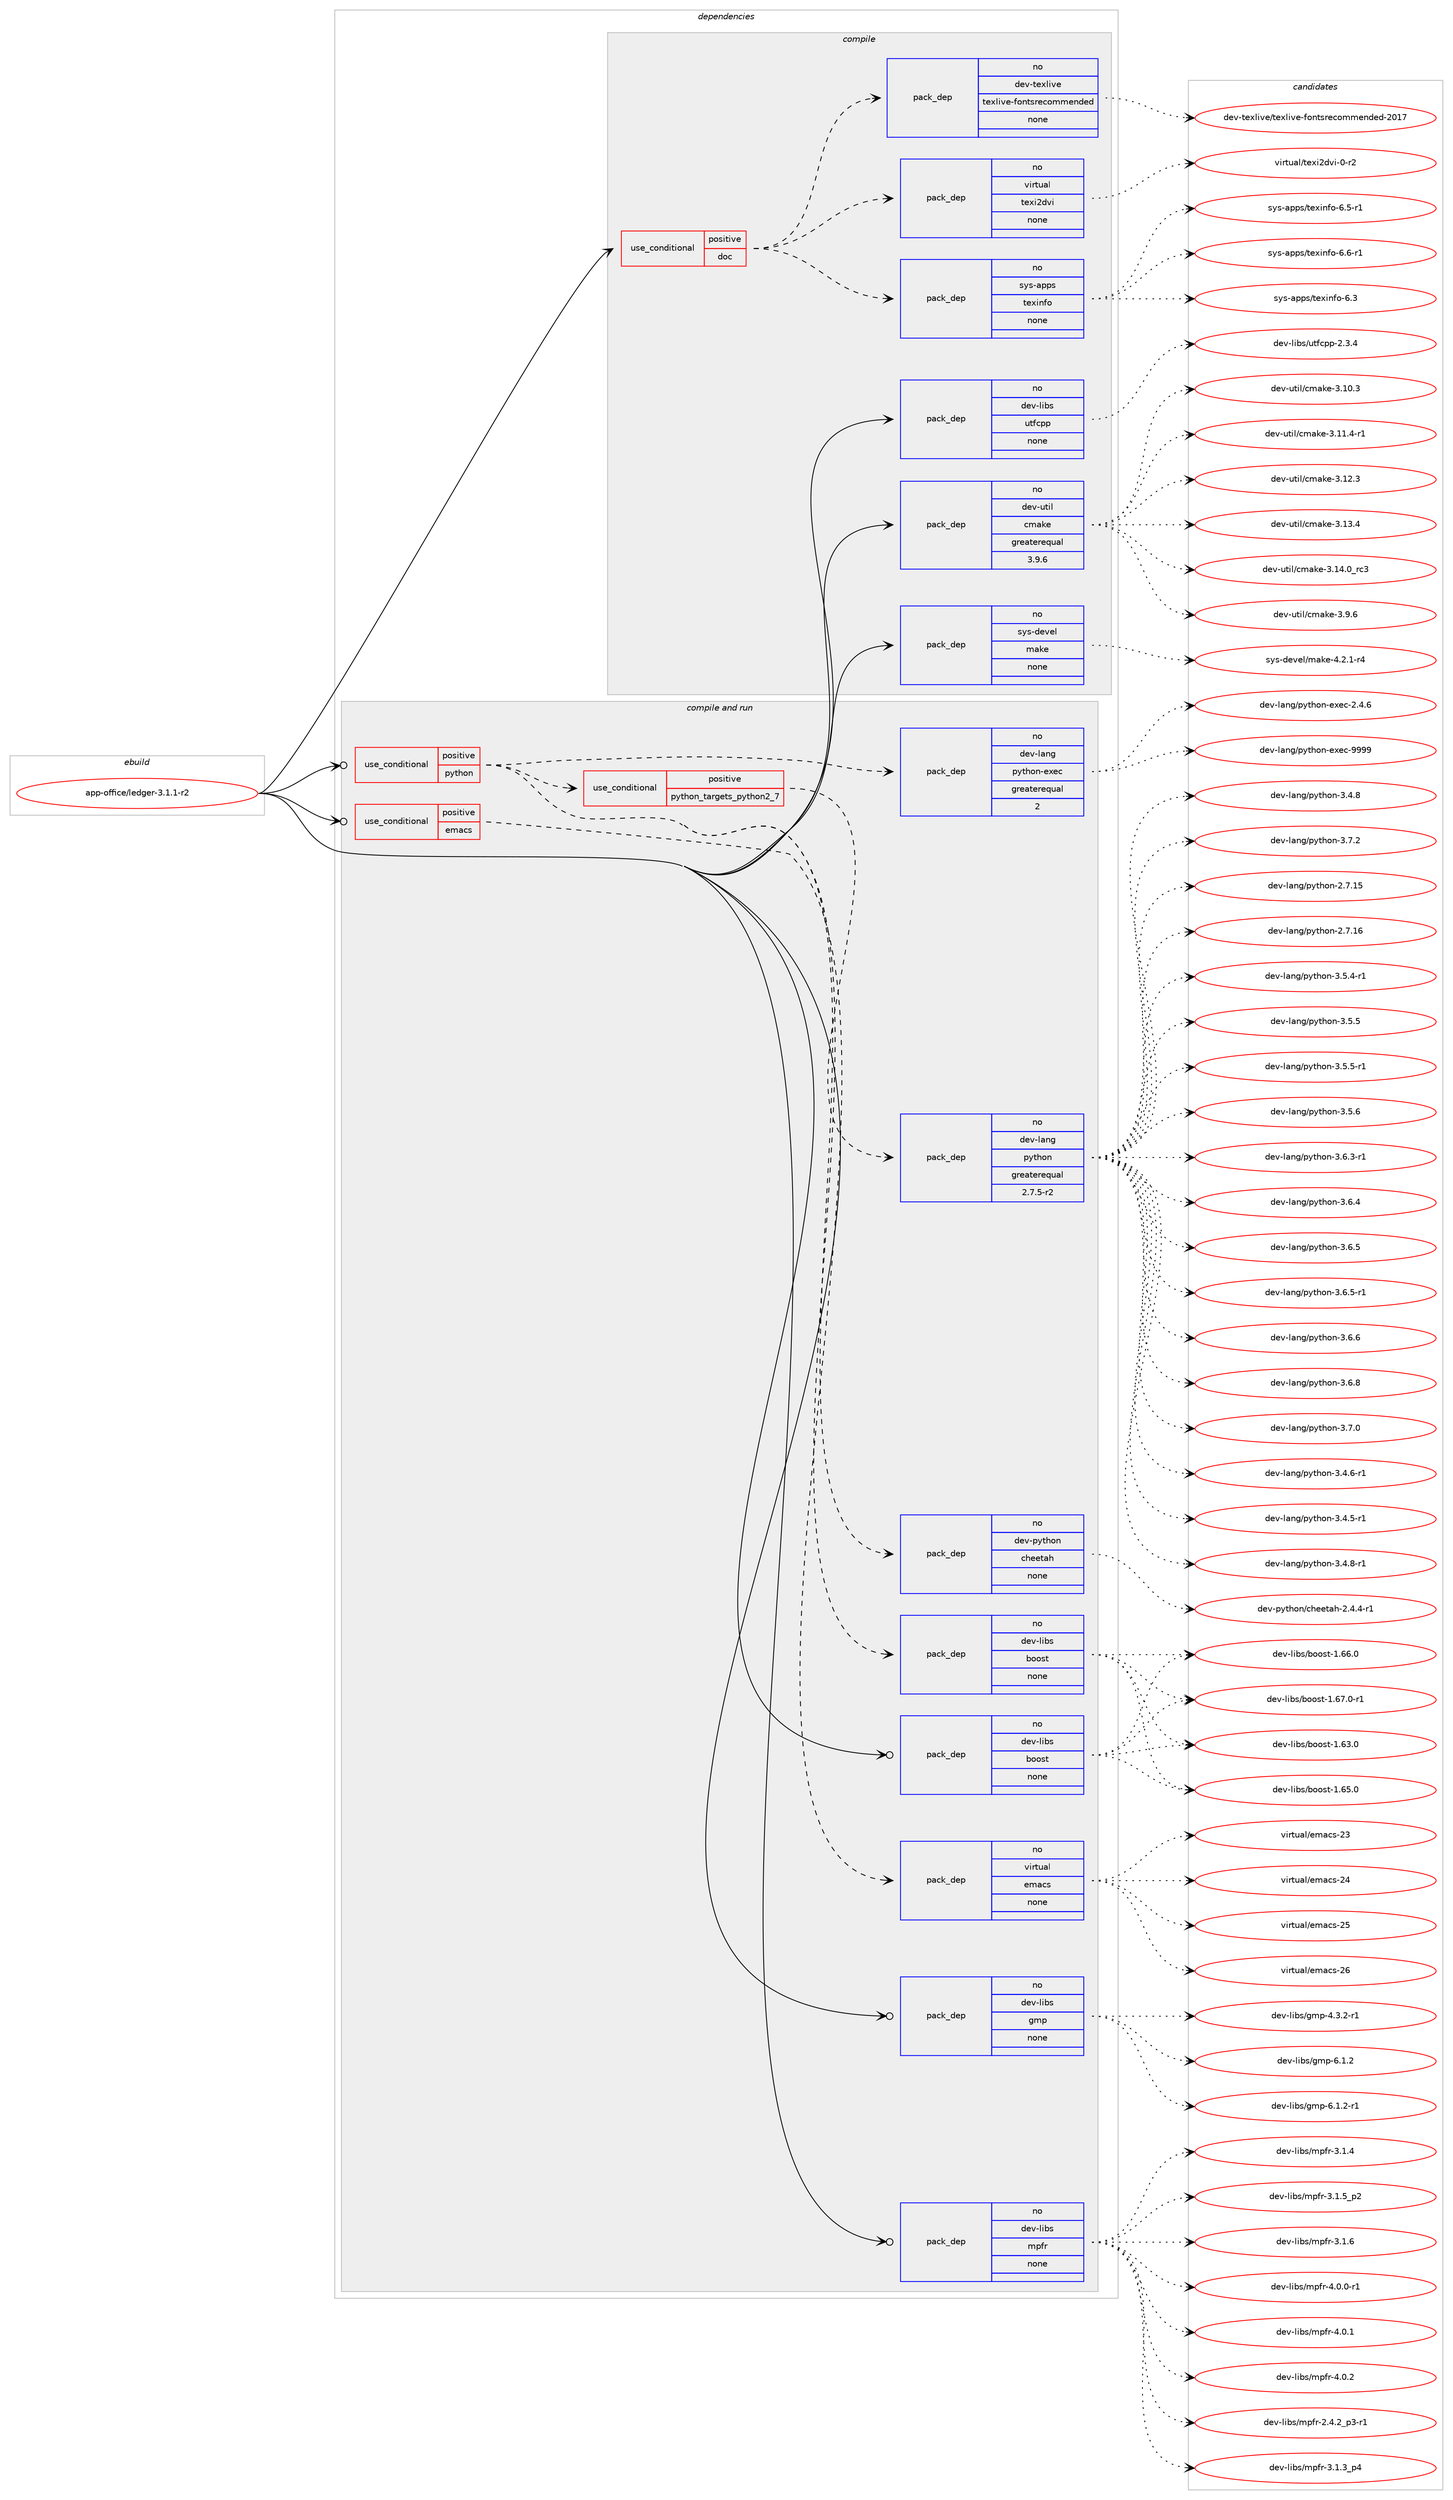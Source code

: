 digraph prolog {

# *************
# Graph options
# *************

newrank=true;
concentrate=true;
compound=true;
graph [rankdir=LR,fontname=Helvetica,fontsize=10,ranksep=1.5];#, ranksep=2.5, nodesep=0.2];
edge  [arrowhead=vee];
node  [fontname=Helvetica,fontsize=10];

# **********
# The ebuild
# **********

subgraph cluster_leftcol {
color=gray;
rank=same;
label=<<i>ebuild</i>>;
id [label="app-office/ledger-3.1.1-r2", color=red, width=4, href="../app-office/ledger-3.1.1-r2.svg"];
}

# ****************
# The dependencies
# ****************

subgraph cluster_midcol {
color=gray;
label=<<i>dependencies</i>>;
subgraph cluster_compile {
fillcolor="#eeeeee";
style=filled;
label=<<i>compile</i>>;
subgraph cond354303 {
dependency1303183 [label=<<TABLE BORDER="0" CELLBORDER="1" CELLSPACING="0" CELLPADDING="4"><TR><TD ROWSPAN="3" CELLPADDING="10">use_conditional</TD></TR><TR><TD>positive</TD></TR><TR><TD>doc</TD></TR></TABLE>>, shape=none, color=red];
subgraph pack928564 {
dependency1303184 [label=<<TABLE BORDER="0" CELLBORDER="1" CELLSPACING="0" CELLPADDING="4" WIDTH="220"><TR><TD ROWSPAN="6" CELLPADDING="30">pack_dep</TD></TR><TR><TD WIDTH="110">no</TD></TR><TR><TD>sys-apps</TD></TR><TR><TD>texinfo</TD></TR><TR><TD>none</TD></TR><TR><TD></TD></TR></TABLE>>, shape=none, color=blue];
}
dependency1303183:e -> dependency1303184:w [weight=20,style="dashed",arrowhead="vee"];
subgraph pack928565 {
dependency1303185 [label=<<TABLE BORDER="0" CELLBORDER="1" CELLSPACING="0" CELLPADDING="4" WIDTH="220"><TR><TD ROWSPAN="6" CELLPADDING="30">pack_dep</TD></TR><TR><TD WIDTH="110">no</TD></TR><TR><TD>virtual</TD></TR><TR><TD>texi2dvi</TD></TR><TR><TD>none</TD></TR><TR><TD></TD></TR></TABLE>>, shape=none, color=blue];
}
dependency1303183:e -> dependency1303185:w [weight=20,style="dashed",arrowhead="vee"];
subgraph pack928566 {
dependency1303186 [label=<<TABLE BORDER="0" CELLBORDER="1" CELLSPACING="0" CELLPADDING="4" WIDTH="220"><TR><TD ROWSPAN="6" CELLPADDING="30">pack_dep</TD></TR><TR><TD WIDTH="110">no</TD></TR><TR><TD>dev-texlive</TD></TR><TR><TD>texlive-fontsrecommended</TD></TR><TR><TD>none</TD></TR><TR><TD></TD></TR></TABLE>>, shape=none, color=blue];
}
dependency1303183:e -> dependency1303186:w [weight=20,style="dashed",arrowhead="vee"];
}
id:e -> dependency1303183:w [weight=20,style="solid",arrowhead="vee"];
subgraph pack928567 {
dependency1303187 [label=<<TABLE BORDER="0" CELLBORDER="1" CELLSPACING="0" CELLPADDING="4" WIDTH="220"><TR><TD ROWSPAN="6" CELLPADDING="30">pack_dep</TD></TR><TR><TD WIDTH="110">no</TD></TR><TR><TD>dev-libs</TD></TR><TR><TD>utfcpp</TD></TR><TR><TD>none</TD></TR><TR><TD></TD></TR></TABLE>>, shape=none, color=blue];
}
id:e -> dependency1303187:w [weight=20,style="solid",arrowhead="vee"];
subgraph pack928568 {
dependency1303188 [label=<<TABLE BORDER="0" CELLBORDER="1" CELLSPACING="0" CELLPADDING="4" WIDTH="220"><TR><TD ROWSPAN="6" CELLPADDING="30">pack_dep</TD></TR><TR><TD WIDTH="110">no</TD></TR><TR><TD>dev-util</TD></TR><TR><TD>cmake</TD></TR><TR><TD>greaterequal</TD></TR><TR><TD>3.9.6</TD></TR></TABLE>>, shape=none, color=blue];
}
id:e -> dependency1303188:w [weight=20,style="solid",arrowhead="vee"];
subgraph pack928569 {
dependency1303189 [label=<<TABLE BORDER="0" CELLBORDER="1" CELLSPACING="0" CELLPADDING="4" WIDTH="220"><TR><TD ROWSPAN="6" CELLPADDING="30">pack_dep</TD></TR><TR><TD WIDTH="110">no</TD></TR><TR><TD>sys-devel</TD></TR><TR><TD>make</TD></TR><TR><TD>none</TD></TR><TR><TD></TD></TR></TABLE>>, shape=none, color=blue];
}
id:e -> dependency1303189:w [weight=20,style="solid",arrowhead="vee"];
}
subgraph cluster_compileandrun {
fillcolor="#eeeeee";
style=filled;
label=<<i>compile and run</i>>;
subgraph cond354304 {
dependency1303190 [label=<<TABLE BORDER="0" CELLBORDER="1" CELLSPACING="0" CELLPADDING="4"><TR><TD ROWSPAN="3" CELLPADDING="10">use_conditional</TD></TR><TR><TD>positive</TD></TR><TR><TD>emacs</TD></TR></TABLE>>, shape=none, color=red];
subgraph pack928570 {
dependency1303191 [label=<<TABLE BORDER="0" CELLBORDER="1" CELLSPACING="0" CELLPADDING="4" WIDTH="220"><TR><TD ROWSPAN="6" CELLPADDING="30">pack_dep</TD></TR><TR><TD WIDTH="110">no</TD></TR><TR><TD>virtual</TD></TR><TR><TD>emacs</TD></TR><TR><TD>none</TD></TR><TR><TD></TD></TR></TABLE>>, shape=none, color=blue];
}
dependency1303190:e -> dependency1303191:w [weight=20,style="dashed",arrowhead="vee"];
}
id:e -> dependency1303190:w [weight=20,style="solid",arrowhead="odotvee"];
subgraph cond354305 {
dependency1303192 [label=<<TABLE BORDER="0" CELLBORDER="1" CELLSPACING="0" CELLPADDING="4"><TR><TD ROWSPAN="3" CELLPADDING="10">use_conditional</TD></TR><TR><TD>positive</TD></TR><TR><TD>python</TD></TR></TABLE>>, shape=none, color=red];
subgraph pack928571 {
dependency1303193 [label=<<TABLE BORDER="0" CELLBORDER="1" CELLSPACING="0" CELLPADDING="4" WIDTH="220"><TR><TD ROWSPAN="6" CELLPADDING="30">pack_dep</TD></TR><TR><TD WIDTH="110">no</TD></TR><TR><TD>dev-libs</TD></TR><TR><TD>boost</TD></TR><TR><TD>none</TD></TR><TR><TD></TD></TR></TABLE>>, shape=none, color=blue];
}
dependency1303192:e -> dependency1303193:w [weight=20,style="dashed",arrowhead="vee"];
subgraph pack928572 {
dependency1303194 [label=<<TABLE BORDER="0" CELLBORDER="1" CELLSPACING="0" CELLPADDING="4" WIDTH="220"><TR><TD ROWSPAN="6" CELLPADDING="30">pack_dep</TD></TR><TR><TD WIDTH="110">no</TD></TR><TR><TD>dev-python</TD></TR><TR><TD>cheetah</TD></TR><TR><TD>none</TD></TR><TR><TD></TD></TR></TABLE>>, shape=none, color=blue];
}
dependency1303192:e -> dependency1303194:w [weight=20,style="dashed",arrowhead="vee"];
subgraph cond354306 {
dependency1303195 [label=<<TABLE BORDER="0" CELLBORDER="1" CELLSPACING="0" CELLPADDING="4"><TR><TD ROWSPAN="3" CELLPADDING="10">use_conditional</TD></TR><TR><TD>positive</TD></TR><TR><TD>python_targets_python2_7</TD></TR></TABLE>>, shape=none, color=red];
subgraph pack928573 {
dependency1303196 [label=<<TABLE BORDER="0" CELLBORDER="1" CELLSPACING="0" CELLPADDING="4" WIDTH="220"><TR><TD ROWSPAN="6" CELLPADDING="30">pack_dep</TD></TR><TR><TD WIDTH="110">no</TD></TR><TR><TD>dev-lang</TD></TR><TR><TD>python</TD></TR><TR><TD>greaterequal</TD></TR><TR><TD>2.7.5-r2</TD></TR></TABLE>>, shape=none, color=blue];
}
dependency1303195:e -> dependency1303196:w [weight=20,style="dashed",arrowhead="vee"];
}
dependency1303192:e -> dependency1303195:w [weight=20,style="dashed",arrowhead="vee"];
subgraph pack928574 {
dependency1303197 [label=<<TABLE BORDER="0" CELLBORDER="1" CELLSPACING="0" CELLPADDING="4" WIDTH="220"><TR><TD ROWSPAN="6" CELLPADDING="30">pack_dep</TD></TR><TR><TD WIDTH="110">no</TD></TR><TR><TD>dev-lang</TD></TR><TR><TD>python-exec</TD></TR><TR><TD>greaterequal</TD></TR><TR><TD>2</TD></TR></TABLE>>, shape=none, color=blue];
}
dependency1303192:e -> dependency1303197:w [weight=20,style="dashed",arrowhead="vee"];
}
id:e -> dependency1303192:w [weight=20,style="solid",arrowhead="odotvee"];
subgraph pack928575 {
dependency1303198 [label=<<TABLE BORDER="0" CELLBORDER="1" CELLSPACING="0" CELLPADDING="4" WIDTH="220"><TR><TD ROWSPAN="6" CELLPADDING="30">pack_dep</TD></TR><TR><TD WIDTH="110">no</TD></TR><TR><TD>dev-libs</TD></TR><TR><TD>boost</TD></TR><TR><TD>none</TD></TR><TR><TD></TD></TR></TABLE>>, shape=none, color=blue];
}
id:e -> dependency1303198:w [weight=20,style="solid",arrowhead="odotvee"];
subgraph pack928576 {
dependency1303199 [label=<<TABLE BORDER="0" CELLBORDER="1" CELLSPACING="0" CELLPADDING="4" WIDTH="220"><TR><TD ROWSPAN="6" CELLPADDING="30">pack_dep</TD></TR><TR><TD WIDTH="110">no</TD></TR><TR><TD>dev-libs</TD></TR><TR><TD>gmp</TD></TR><TR><TD>none</TD></TR><TR><TD></TD></TR></TABLE>>, shape=none, color=blue];
}
id:e -> dependency1303199:w [weight=20,style="solid",arrowhead="odotvee"];
subgraph pack928577 {
dependency1303200 [label=<<TABLE BORDER="0" CELLBORDER="1" CELLSPACING="0" CELLPADDING="4" WIDTH="220"><TR><TD ROWSPAN="6" CELLPADDING="30">pack_dep</TD></TR><TR><TD WIDTH="110">no</TD></TR><TR><TD>dev-libs</TD></TR><TR><TD>mpfr</TD></TR><TR><TD>none</TD></TR><TR><TD></TD></TR></TABLE>>, shape=none, color=blue];
}
id:e -> dependency1303200:w [weight=20,style="solid",arrowhead="odotvee"];
}
subgraph cluster_run {
fillcolor="#eeeeee";
style=filled;
label=<<i>run</i>>;
}
}

# **************
# The candidates
# **************

subgraph cluster_choices {
rank=same;
color=gray;
label=<<i>candidates</i>>;

subgraph choice928564 {
color=black;
nodesep=1;
choice11512111545971121121154711610112010511010211145544651 [label="sys-apps/texinfo-6.3", color=red, width=4,href="../sys-apps/texinfo-6.3.svg"];
choice115121115459711211211547116101120105110102111455446534511449 [label="sys-apps/texinfo-6.5-r1", color=red, width=4,href="../sys-apps/texinfo-6.5-r1.svg"];
choice115121115459711211211547116101120105110102111455446544511449 [label="sys-apps/texinfo-6.6-r1", color=red, width=4,href="../sys-apps/texinfo-6.6-r1.svg"];
dependency1303184:e -> choice11512111545971121121154711610112010511010211145544651:w [style=dotted,weight="100"];
dependency1303184:e -> choice115121115459711211211547116101120105110102111455446534511449:w [style=dotted,weight="100"];
dependency1303184:e -> choice115121115459711211211547116101120105110102111455446544511449:w [style=dotted,weight="100"];
}
subgraph choice928565 {
color=black;
nodesep=1;
choice11810511411611797108471161011201055010011810545484511450 [label="virtual/texi2dvi-0-r2", color=red, width=4,href="../virtual/texi2dvi-0-r2.svg"];
dependency1303185:e -> choice11810511411611797108471161011201055010011810545484511450:w [style=dotted,weight="100"];
}
subgraph choice928566 {
color=black;
nodesep=1;
choice100101118451161011201081051181014711610112010810511810145102111110116115114101991111091091011101001011004550484955 [label="dev-texlive/texlive-fontsrecommended-2017", color=red, width=4,href="../dev-texlive/texlive-fontsrecommended-2017.svg"];
dependency1303186:e -> choice100101118451161011201081051181014711610112010810511810145102111110116115114101991111091091011101001011004550484955:w [style=dotted,weight="100"];
}
subgraph choice928567 {
color=black;
nodesep=1;
choice10010111845108105981154711711610299112112455046514652 [label="dev-libs/utfcpp-2.3.4", color=red, width=4,href="../dev-libs/utfcpp-2.3.4.svg"];
dependency1303187:e -> choice10010111845108105981154711711610299112112455046514652:w [style=dotted,weight="100"];
}
subgraph choice928568 {
color=black;
nodesep=1;
choice1001011184511711610510847991099710710145514649484651 [label="dev-util/cmake-3.10.3", color=red, width=4,href="../dev-util/cmake-3.10.3.svg"];
choice10010111845117116105108479910997107101455146494946524511449 [label="dev-util/cmake-3.11.4-r1", color=red, width=4,href="../dev-util/cmake-3.11.4-r1.svg"];
choice1001011184511711610510847991099710710145514649504651 [label="dev-util/cmake-3.12.3", color=red, width=4,href="../dev-util/cmake-3.12.3.svg"];
choice1001011184511711610510847991099710710145514649514652 [label="dev-util/cmake-3.13.4", color=red, width=4,href="../dev-util/cmake-3.13.4.svg"];
choice1001011184511711610510847991099710710145514649524648951149951 [label="dev-util/cmake-3.14.0_rc3", color=red, width=4,href="../dev-util/cmake-3.14.0_rc3.svg"];
choice10010111845117116105108479910997107101455146574654 [label="dev-util/cmake-3.9.6", color=red, width=4,href="../dev-util/cmake-3.9.6.svg"];
dependency1303188:e -> choice1001011184511711610510847991099710710145514649484651:w [style=dotted,weight="100"];
dependency1303188:e -> choice10010111845117116105108479910997107101455146494946524511449:w [style=dotted,weight="100"];
dependency1303188:e -> choice1001011184511711610510847991099710710145514649504651:w [style=dotted,weight="100"];
dependency1303188:e -> choice1001011184511711610510847991099710710145514649514652:w [style=dotted,weight="100"];
dependency1303188:e -> choice1001011184511711610510847991099710710145514649524648951149951:w [style=dotted,weight="100"];
dependency1303188:e -> choice10010111845117116105108479910997107101455146574654:w [style=dotted,weight="100"];
}
subgraph choice928569 {
color=black;
nodesep=1;
choice1151211154510010111810110847109971071014552465046494511452 [label="sys-devel/make-4.2.1-r4", color=red, width=4,href="../sys-devel/make-4.2.1-r4.svg"];
dependency1303189:e -> choice1151211154510010111810110847109971071014552465046494511452:w [style=dotted,weight="100"];
}
subgraph choice928570 {
color=black;
nodesep=1;
choice11810511411611797108471011099799115455051 [label="virtual/emacs-23", color=red, width=4,href="../virtual/emacs-23.svg"];
choice11810511411611797108471011099799115455052 [label="virtual/emacs-24", color=red, width=4,href="../virtual/emacs-24.svg"];
choice11810511411611797108471011099799115455053 [label="virtual/emacs-25", color=red, width=4,href="../virtual/emacs-25.svg"];
choice11810511411611797108471011099799115455054 [label="virtual/emacs-26", color=red, width=4,href="../virtual/emacs-26.svg"];
dependency1303191:e -> choice11810511411611797108471011099799115455051:w [style=dotted,weight="100"];
dependency1303191:e -> choice11810511411611797108471011099799115455052:w [style=dotted,weight="100"];
dependency1303191:e -> choice11810511411611797108471011099799115455053:w [style=dotted,weight="100"];
dependency1303191:e -> choice11810511411611797108471011099799115455054:w [style=dotted,weight="100"];
}
subgraph choice928571 {
color=black;
nodesep=1;
choice1001011184510810598115479811111111511645494654514648 [label="dev-libs/boost-1.63.0", color=red, width=4,href="../dev-libs/boost-1.63.0.svg"];
choice1001011184510810598115479811111111511645494654534648 [label="dev-libs/boost-1.65.0", color=red, width=4,href="../dev-libs/boost-1.65.0.svg"];
choice1001011184510810598115479811111111511645494654544648 [label="dev-libs/boost-1.66.0", color=red, width=4,href="../dev-libs/boost-1.66.0.svg"];
choice10010111845108105981154798111111115116454946545546484511449 [label="dev-libs/boost-1.67.0-r1", color=red, width=4,href="../dev-libs/boost-1.67.0-r1.svg"];
dependency1303193:e -> choice1001011184510810598115479811111111511645494654514648:w [style=dotted,weight="100"];
dependency1303193:e -> choice1001011184510810598115479811111111511645494654534648:w [style=dotted,weight="100"];
dependency1303193:e -> choice1001011184510810598115479811111111511645494654544648:w [style=dotted,weight="100"];
dependency1303193:e -> choice10010111845108105981154798111111115116454946545546484511449:w [style=dotted,weight="100"];
}
subgraph choice928572 {
color=black;
nodesep=1;
choice100101118451121211161041111104799104101101116971044550465246524511449 [label="dev-python/cheetah-2.4.4-r1", color=red, width=4,href="../dev-python/cheetah-2.4.4-r1.svg"];
dependency1303194:e -> choice100101118451121211161041111104799104101101116971044550465246524511449:w [style=dotted,weight="100"];
}
subgraph choice928573 {
color=black;
nodesep=1;
choice10010111845108971101034711212111610411111045504655464953 [label="dev-lang/python-2.7.15", color=red, width=4,href="../dev-lang/python-2.7.15.svg"];
choice10010111845108971101034711212111610411111045504655464954 [label="dev-lang/python-2.7.16", color=red, width=4,href="../dev-lang/python-2.7.16.svg"];
choice1001011184510897110103471121211161041111104551465246534511449 [label="dev-lang/python-3.4.5-r1", color=red, width=4,href="../dev-lang/python-3.4.5-r1.svg"];
choice1001011184510897110103471121211161041111104551465246544511449 [label="dev-lang/python-3.4.6-r1", color=red, width=4,href="../dev-lang/python-3.4.6-r1.svg"];
choice100101118451089711010347112121116104111110455146524656 [label="dev-lang/python-3.4.8", color=red, width=4,href="../dev-lang/python-3.4.8.svg"];
choice1001011184510897110103471121211161041111104551465246564511449 [label="dev-lang/python-3.4.8-r1", color=red, width=4,href="../dev-lang/python-3.4.8-r1.svg"];
choice1001011184510897110103471121211161041111104551465346524511449 [label="dev-lang/python-3.5.4-r1", color=red, width=4,href="../dev-lang/python-3.5.4-r1.svg"];
choice100101118451089711010347112121116104111110455146534653 [label="dev-lang/python-3.5.5", color=red, width=4,href="../dev-lang/python-3.5.5.svg"];
choice1001011184510897110103471121211161041111104551465346534511449 [label="dev-lang/python-3.5.5-r1", color=red, width=4,href="../dev-lang/python-3.5.5-r1.svg"];
choice100101118451089711010347112121116104111110455146534654 [label="dev-lang/python-3.5.6", color=red, width=4,href="../dev-lang/python-3.5.6.svg"];
choice1001011184510897110103471121211161041111104551465446514511449 [label="dev-lang/python-3.6.3-r1", color=red, width=4,href="../dev-lang/python-3.6.3-r1.svg"];
choice100101118451089711010347112121116104111110455146544652 [label="dev-lang/python-3.6.4", color=red, width=4,href="../dev-lang/python-3.6.4.svg"];
choice100101118451089711010347112121116104111110455146544653 [label="dev-lang/python-3.6.5", color=red, width=4,href="../dev-lang/python-3.6.5.svg"];
choice1001011184510897110103471121211161041111104551465446534511449 [label="dev-lang/python-3.6.5-r1", color=red, width=4,href="../dev-lang/python-3.6.5-r1.svg"];
choice100101118451089711010347112121116104111110455146544654 [label="dev-lang/python-3.6.6", color=red, width=4,href="../dev-lang/python-3.6.6.svg"];
choice100101118451089711010347112121116104111110455146544656 [label="dev-lang/python-3.6.8", color=red, width=4,href="../dev-lang/python-3.6.8.svg"];
choice100101118451089711010347112121116104111110455146554648 [label="dev-lang/python-3.7.0", color=red, width=4,href="../dev-lang/python-3.7.0.svg"];
choice100101118451089711010347112121116104111110455146554650 [label="dev-lang/python-3.7.2", color=red, width=4,href="../dev-lang/python-3.7.2.svg"];
dependency1303196:e -> choice10010111845108971101034711212111610411111045504655464953:w [style=dotted,weight="100"];
dependency1303196:e -> choice10010111845108971101034711212111610411111045504655464954:w [style=dotted,weight="100"];
dependency1303196:e -> choice1001011184510897110103471121211161041111104551465246534511449:w [style=dotted,weight="100"];
dependency1303196:e -> choice1001011184510897110103471121211161041111104551465246544511449:w [style=dotted,weight="100"];
dependency1303196:e -> choice100101118451089711010347112121116104111110455146524656:w [style=dotted,weight="100"];
dependency1303196:e -> choice1001011184510897110103471121211161041111104551465246564511449:w [style=dotted,weight="100"];
dependency1303196:e -> choice1001011184510897110103471121211161041111104551465346524511449:w [style=dotted,weight="100"];
dependency1303196:e -> choice100101118451089711010347112121116104111110455146534653:w [style=dotted,weight="100"];
dependency1303196:e -> choice1001011184510897110103471121211161041111104551465346534511449:w [style=dotted,weight="100"];
dependency1303196:e -> choice100101118451089711010347112121116104111110455146534654:w [style=dotted,weight="100"];
dependency1303196:e -> choice1001011184510897110103471121211161041111104551465446514511449:w [style=dotted,weight="100"];
dependency1303196:e -> choice100101118451089711010347112121116104111110455146544652:w [style=dotted,weight="100"];
dependency1303196:e -> choice100101118451089711010347112121116104111110455146544653:w [style=dotted,weight="100"];
dependency1303196:e -> choice1001011184510897110103471121211161041111104551465446534511449:w [style=dotted,weight="100"];
dependency1303196:e -> choice100101118451089711010347112121116104111110455146544654:w [style=dotted,weight="100"];
dependency1303196:e -> choice100101118451089711010347112121116104111110455146544656:w [style=dotted,weight="100"];
dependency1303196:e -> choice100101118451089711010347112121116104111110455146554648:w [style=dotted,weight="100"];
dependency1303196:e -> choice100101118451089711010347112121116104111110455146554650:w [style=dotted,weight="100"];
}
subgraph choice928574 {
color=black;
nodesep=1;
choice1001011184510897110103471121211161041111104510112010199455046524654 [label="dev-lang/python-exec-2.4.6", color=red, width=4,href="../dev-lang/python-exec-2.4.6.svg"];
choice10010111845108971101034711212111610411111045101120101994557575757 [label="dev-lang/python-exec-9999", color=red, width=4,href="../dev-lang/python-exec-9999.svg"];
dependency1303197:e -> choice1001011184510897110103471121211161041111104510112010199455046524654:w [style=dotted,weight="100"];
dependency1303197:e -> choice10010111845108971101034711212111610411111045101120101994557575757:w [style=dotted,weight="100"];
}
subgraph choice928575 {
color=black;
nodesep=1;
choice1001011184510810598115479811111111511645494654514648 [label="dev-libs/boost-1.63.0", color=red, width=4,href="../dev-libs/boost-1.63.0.svg"];
choice1001011184510810598115479811111111511645494654534648 [label="dev-libs/boost-1.65.0", color=red, width=4,href="../dev-libs/boost-1.65.0.svg"];
choice1001011184510810598115479811111111511645494654544648 [label="dev-libs/boost-1.66.0", color=red, width=4,href="../dev-libs/boost-1.66.0.svg"];
choice10010111845108105981154798111111115116454946545546484511449 [label="dev-libs/boost-1.67.0-r1", color=red, width=4,href="../dev-libs/boost-1.67.0-r1.svg"];
dependency1303198:e -> choice1001011184510810598115479811111111511645494654514648:w [style=dotted,weight="100"];
dependency1303198:e -> choice1001011184510810598115479811111111511645494654534648:w [style=dotted,weight="100"];
dependency1303198:e -> choice1001011184510810598115479811111111511645494654544648:w [style=dotted,weight="100"];
dependency1303198:e -> choice10010111845108105981154798111111115116454946545546484511449:w [style=dotted,weight="100"];
}
subgraph choice928576 {
color=black;
nodesep=1;
choice1001011184510810598115471031091124552465146504511449 [label="dev-libs/gmp-4.3.2-r1", color=red, width=4,href="../dev-libs/gmp-4.3.2-r1.svg"];
choice100101118451081059811547103109112455446494650 [label="dev-libs/gmp-6.1.2", color=red, width=4,href="../dev-libs/gmp-6.1.2.svg"];
choice1001011184510810598115471031091124554464946504511449 [label="dev-libs/gmp-6.1.2-r1", color=red, width=4,href="../dev-libs/gmp-6.1.2-r1.svg"];
dependency1303199:e -> choice1001011184510810598115471031091124552465146504511449:w [style=dotted,weight="100"];
dependency1303199:e -> choice100101118451081059811547103109112455446494650:w [style=dotted,weight="100"];
dependency1303199:e -> choice1001011184510810598115471031091124554464946504511449:w [style=dotted,weight="100"];
}
subgraph choice928577 {
color=black;
nodesep=1;
choice10010111845108105981154710911210211445504652465095112514511449 [label="dev-libs/mpfr-2.4.2_p3-r1", color=red, width=4,href="../dev-libs/mpfr-2.4.2_p3-r1.svg"];
choice1001011184510810598115471091121021144551464946519511252 [label="dev-libs/mpfr-3.1.3_p4", color=red, width=4,href="../dev-libs/mpfr-3.1.3_p4.svg"];
choice100101118451081059811547109112102114455146494652 [label="dev-libs/mpfr-3.1.4", color=red, width=4,href="../dev-libs/mpfr-3.1.4.svg"];
choice1001011184510810598115471091121021144551464946539511250 [label="dev-libs/mpfr-3.1.5_p2", color=red, width=4,href="../dev-libs/mpfr-3.1.5_p2.svg"];
choice100101118451081059811547109112102114455146494654 [label="dev-libs/mpfr-3.1.6", color=red, width=4,href="../dev-libs/mpfr-3.1.6.svg"];
choice1001011184510810598115471091121021144552464846484511449 [label="dev-libs/mpfr-4.0.0-r1", color=red, width=4,href="../dev-libs/mpfr-4.0.0-r1.svg"];
choice100101118451081059811547109112102114455246484649 [label="dev-libs/mpfr-4.0.1", color=red, width=4,href="../dev-libs/mpfr-4.0.1.svg"];
choice100101118451081059811547109112102114455246484650 [label="dev-libs/mpfr-4.0.2", color=red, width=4,href="../dev-libs/mpfr-4.0.2.svg"];
dependency1303200:e -> choice10010111845108105981154710911210211445504652465095112514511449:w [style=dotted,weight="100"];
dependency1303200:e -> choice1001011184510810598115471091121021144551464946519511252:w [style=dotted,weight="100"];
dependency1303200:e -> choice100101118451081059811547109112102114455146494652:w [style=dotted,weight="100"];
dependency1303200:e -> choice1001011184510810598115471091121021144551464946539511250:w [style=dotted,weight="100"];
dependency1303200:e -> choice100101118451081059811547109112102114455146494654:w [style=dotted,weight="100"];
dependency1303200:e -> choice1001011184510810598115471091121021144552464846484511449:w [style=dotted,weight="100"];
dependency1303200:e -> choice100101118451081059811547109112102114455246484649:w [style=dotted,weight="100"];
dependency1303200:e -> choice100101118451081059811547109112102114455246484650:w [style=dotted,weight="100"];
}
}

}
